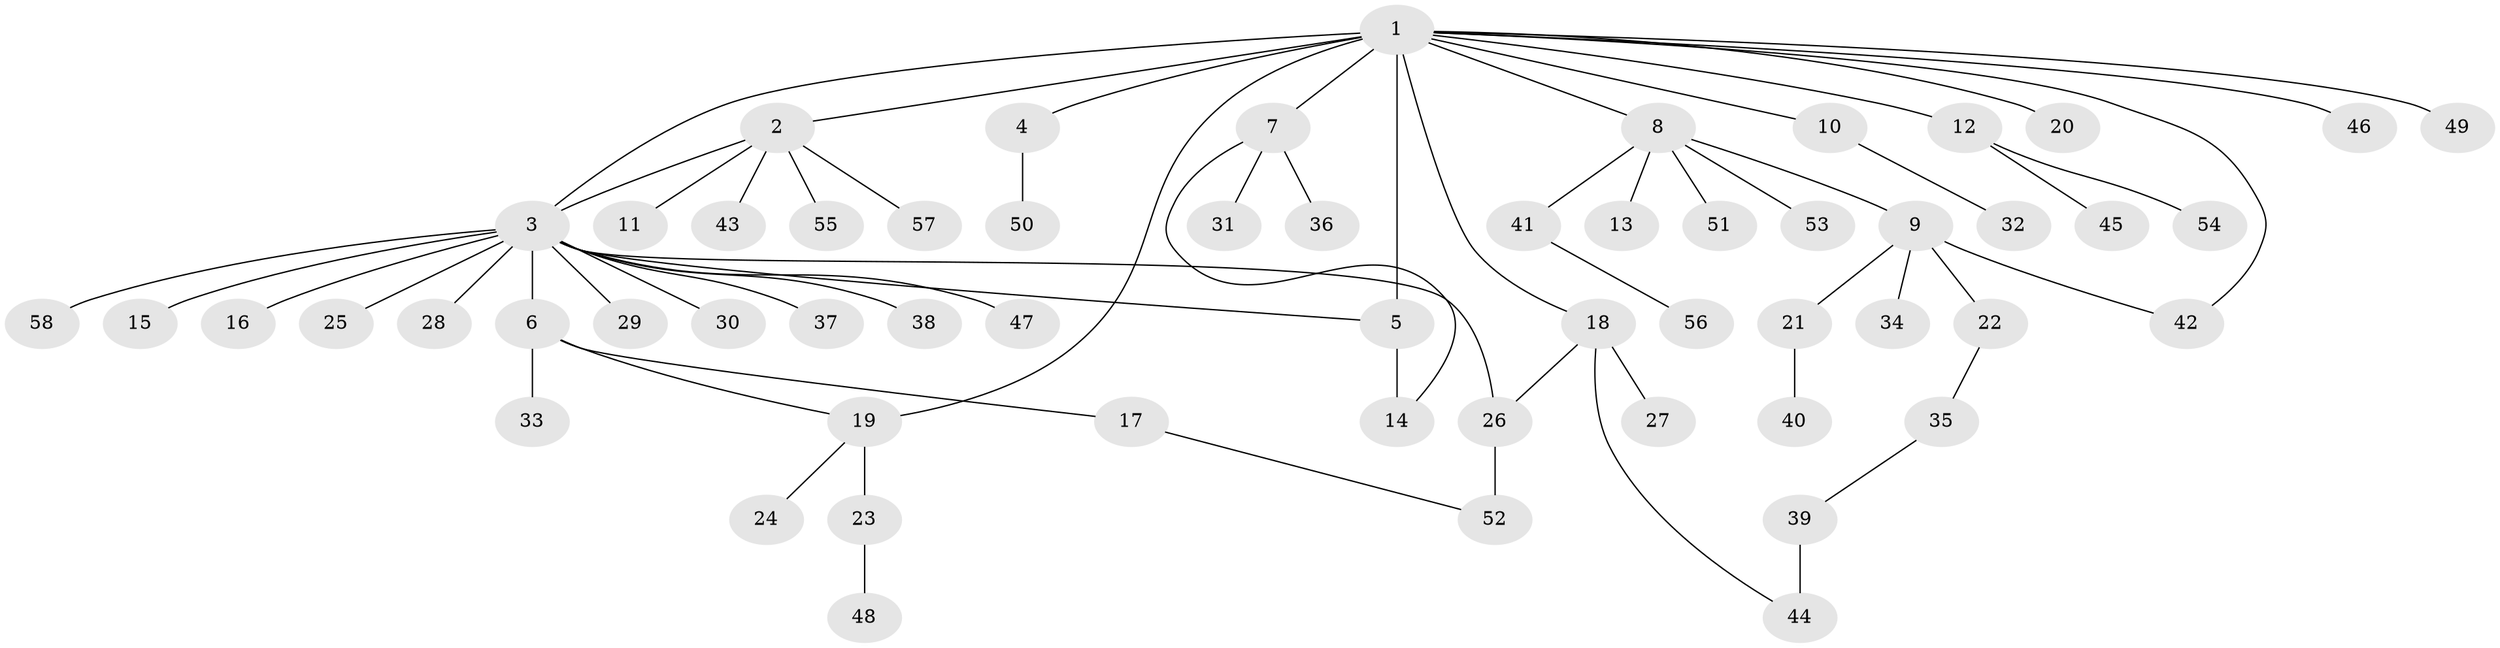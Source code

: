 // original degree distribution, {33: 0.008620689655172414, 7: 0.034482758620689655, 17: 0.008620689655172414, 3: 0.06896551724137931, 1: 0.6637931034482759, 5: 0.02586206896551724, 4: 0.008620689655172414, 6: 0.02586206896551724, 2: 0.15517241379310345}
// Generated by graph-tools (version 1.1) at 2025/35/03/09/25 02:35:24]
// undirected, 58 vertices, 65 edges
graph export_dot {
graph [start="1"]
  node [color=gray90,style=filled];
  1;
  2;
  3;
  4;
  5;
  6;
  7;
  8;
  9;
  10;
  11;
  12;
  13;
  14;
  15;
  16;
  17;
  18;
  19;
  20;
  21;
  22;
  23;
  24;
  25;
  26;
  27;
  28;
  29;
  30;
  31;
  32;
  33;
  34;
  35;
  36;
  37;
  38;
  39;
  40;
  41;
  42;
  43;
  44;
  45;
  46;
  47;
  48;
  49;
  50;
  51;
  52;
  53;
  54;
  55;
  56;
  57;
  58;
  1 -- 2 [weight=1.0];
  1 -- 3 [weight=1.0];
  1 -- 4 [weight=1.0];
  1 -- 5 [weight=18.0];
  1 -- 7 [weight=1.0];
  1 -- 8 [weight=1.0];
  1 -- 10 [weight=1.0];
  1 -- 12 [weight=1.0];
  1 -- 18 [weight=1.0];
  1 -- 19 [weight=1.0];
  1 -- 20 [weight=1.0];
  1 -- 42 [weight=1.0];
  1 -- 46 [weight=1.0];
  1 -- 49 [weight=1.0];
  2 -- 3 [weight=1.0];
  2 -- 11 [weight=1.0];
  2 -- 43 [weight=1.0];
  2 -- 55 [weight=1.0];
  2 -- 57 [weight=1.0];
  3 -- 5 [weight=1.0];
  3 -- 6 [weight=1.0];
  3 -- 15 [weight=1.0];
  3 -- 16 [weight=1.0];
  3 -- 25 [weight=1.0];
  3 -- 26 [weight=1.0];
  3 -- 28 [weight=1.0];
  3 -- 29 [weight=1.0];
  3 -- 30 [weight=1.0];
  3 -- 37 [weight=1.0];
  3 -- 38 [weight=1.0];
  3 -- 47 [weight=1.0];
  3 -- 58 [weight=1.0];
  4 -- 50 [weight=1.0];
  5 -- 14 [weight=1.0];
  6 -- 17 [weight=1.0];
  6 -- 19 [weight=1.0];
  6 -- 33 [weight=1.0];
  7 -- 14 [weight=1.0];
  7 -- 31 [weight=1.0];
  7 -- 36 [weight=1.0];
  8 -- 9 [weight=1.0];
  8 -- 13 [weight=1.0];
  8 -- 41 [weight=1.0];
  8 -- 51 [weight=1.0];
  8 -- 53 [weight=1.0];
  9 -- 21 [weight=1.0];
  9 -- 22 [weight=2.0];
  9 -- 34 [weight=1.0];
  9 -- 42 [weight=1.0];
  10 -- 32 [weight=1.0];
  12 -- 45 [weight=1.0];
  12 -- 54 [weight=1.0];
  17 -- 52 [weight=1.0];
  18 -- 26 [weight=1.0];
  18 -- 27 [weight=2.0];
  18 -- 44 [weight=1.0];
  19 -- 23 [weight=5.0];
  19 -- 24 [weight=1.0];
  21 -- 40 [weight=3.0];
  22 -- 35 [weight=1.0];
  23 -- 48 [weight=1.0];
  26 -- 52 [weight=3.0];
  35 -- 39 [weight=1.0];
  39 -- 44 [weight=3.0];
  41 -- 56 [weight=1.0];
}
